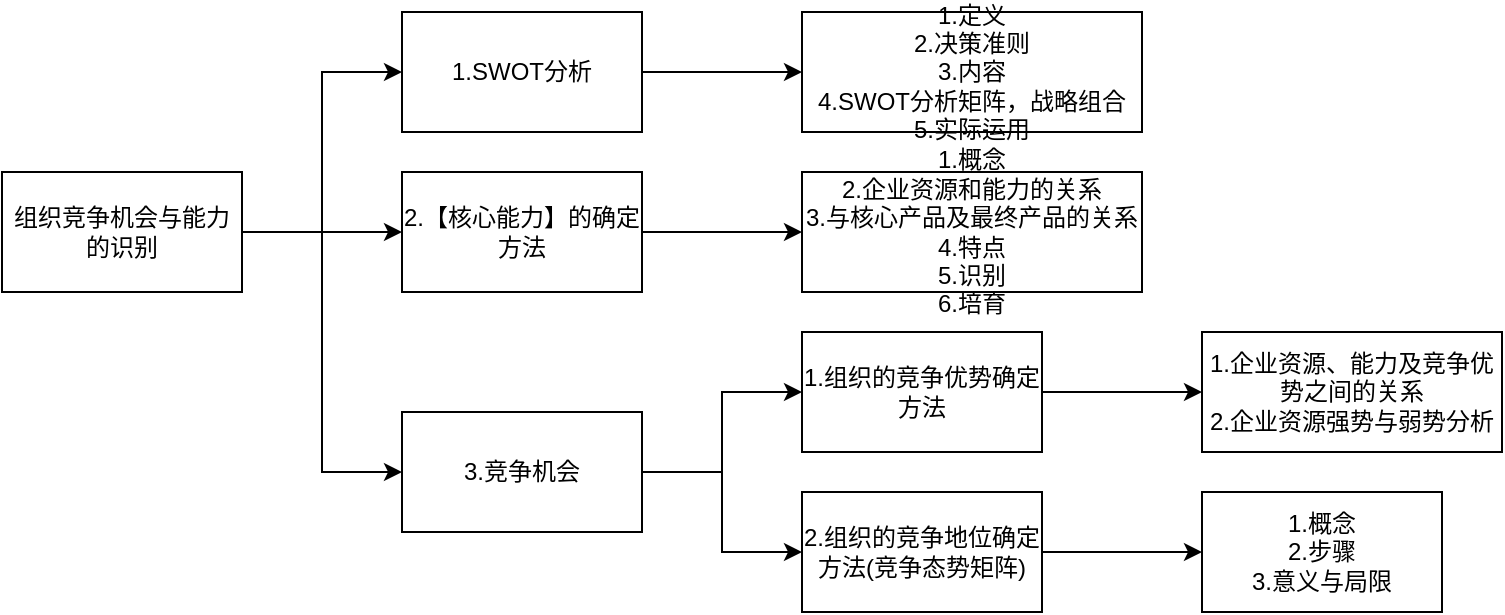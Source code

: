 <mxfile version="22.1.11" type="device">
  <diagram name="第 1 页" id="Pz8kk_Yw6yperJGW6MGE">
    <mxGraphModel dx="954" dy="589" grid="1" gridSize="10" guides="1" tooltips="1" connect="1" arrows="1" fold="1" page="1" pageScale="1" pageWidth="827" pageHeight="1169" math="0" shadow="0">
      <root>
        <mxCell id="0" />
        <mxCell id="1" parent="0" />
        <mxCell id="vRNrK5vmeYw4ECJwAKCH-1" style="edgeStyle=orthogonalEdgeStyle;rounded=0;orthogonalLoop=1;jettySize=auto;html=1;entryX=0;entryY=0.5;entryDx=0;entryDy=0;" parent="1" source="vRNrK5vmeYw4ECJwAKCH-5" target="vRNrK5vmeYw4ECJwAKCH-6" edge="1">
          <mxGeometry relative="1" as="geometry" />
        </mxCell>
        <mxCell id="vRNrK5vmeYw4ECJwAKCH-4" style="edgeStyle=orthogonalEdgeStyle;rounded=0;orthogonalLoop=1;jettySize=auto;html=1;entryX=0;entryY=0.5;entryDx=0;entryDy=0;" parent="1" source="vRNrK5vmeYw4ECJwAKCH-5" target="vRNrK5vmeYw4ECJwAKCH-7" edge="1">
          <mxGeometry relative="1" as="geometry" />
        </mxCell>
        <mxCell id="eIFBHnfa5GQ4q_n51CbS-2" style="edgeStyle=orthogonalEdgeStyle;rounded=0;orthogonalLoop=1;jettySize=auto;html=1;entryX=0;entryY=0.5;entryDx=0;entryDy=0;" parent="1" source="vRNrK5vmeYw4ECJwAKCH-5" target="eIFBHnfa5GQ4q_n51CbS-1" edge="1">
          <mxGeometry relative="1" as="geometry" />
        </mxCell>
        <mxCell id="vRNrK5vmeYw4ECJwAKCH-5" value="组织竞争机会与能力的识别" style="rounded=0;whiteSpace=wrap;html=1;" parent="1" vertex="1">
          <mxGeometry x="40" y="160" width="120" height="60" as="geometry" />
        </mxCell>
        <mxCell id="hQiqA1uH13GbYHlNosBk-2" value="" style="edgeStyle=orthogonalEdgeStyle;rounded=0;orthogonalLoop=1;jettySize=auto;html=1;" parent="1" source="vRNrK5vmeYw4ECJwAKCH-6" target="hQiqA1uH13GbYHlNosBk-1" edge="1">
          <mxGeometry relative="1" as="geometry" />
        </mxCell>
        <mxCell id="vRNrK5vmeYw4ECJwAKCH-6" value="1.SWOT分析" style="rounded=0;whiteSpace=wrap;html=1;" parent="1" vertex="1">
          <mxGeometry x="240" y="80" width="120" height="60" as="geometry" />
        </mxCell>
        <mxCell id="hQiqA1uH13GbYHlNosBk-8" value="" style="edgeStyle=orthogonalEdgeStyle;rounded=0;orthogonalLoop=1;jettySize=auto;html=1;" parent="1" source="vRNrK5vmeYw4ECJwAKCH-7" target="hQiqA1uH13GbYHlNosBk-7" edge="1">
          <mxGeometry relative="1" as="geometry" />
        </mxCell>
        <mxCell id="vRNrK5vmeYw4ECJwAKCH-7" value="2.【核心能力】的确定方法" style="rounded=0;whiteSpace=wrap;html=1;" parent="1" vertex="1">
          <mxGeometry x="240" y="160" width="120" height="60" as="geometry" />
        </mxCell>
        <mxCell id="hQiqA1uH13GbYHlNosBk-6" value="" style="edgeStyle=orthogonalEdgeStyle;rounded=0;orthogonalLoop=1;jettySize=auto;html=1;" parent="1" source="vRNrK5vmeYw4ECJwAKCH-8" target="hQiqA1uH13GbYHlNosBk-5" edge="1">
          <mxGeometry relative="1" as="geometry" />
        </mxCell>
        <mxCell id="vRNrK5vmeYw4ECJwAKCH-8" value="2.组织的竞争地位确定方法(竞争态势矩阵)" style="rounded=0;whiteSpace=wrap;html=1;" parent="1" vertex="1">
          <mxGeometry x="440" y="320" width="120" height="60" as="geometry" />
        </mxCell>
        <mxCell id="hQiqA1uH13GbYHlNosBk-4" value="" style="edgeStyle=orthogonalEdgeStyle;rounded=0;orthogonalLoop=1;jettySize=auto;html=1;" parent="1" source="vRNrK5vmeYw4ECJwAKCH-9" target="hQiqA1uH13GbYHlNosBk-3" edge="1">
          <mxGeometry relative="1" as="geometry" />
        </mxCell>
        <mxCell id="vRNrK5vmeYw4ECJwAKCH-9" value="1.组织的竞争优势确定方法" style="rounded=0;whiteSpace=wrap;html=1;" parent="1" vertex="1">
          <mxGeometry x="440" y="240" width="120" height="60" as="geometry" />
        </mxCell>
        <mxCell id="hQiqA1uH13GbYHlNosBk-1" value="&lt;div&gt;1.定义&lt;/div&gt;&lt;div&gt;2.决策准则&lt;/div&gt;&lt;div&gt;3.内容&lt;/div&gt;&lt;div&gt;4.SWOT分析矩阵，战略组合&lt;/div&gt;&lt;div&gt;5.实际运用&lt;/div&gt;" style="rounded=0;whiteSpace=wrap;html=1;" parent="1" vertex="1">
          <mxGeometry x="440" y="80" width="170" height="60" as="geometry" />
        </mxCell>
        <mxCell id="hQiqA1uH13GbYHlNosBk-3" value="&lt;div&gt;1.企业资源、能力及竞争优势之间的关系&lt;/div&gt;&lt;div&gt;2.企业资源强势与弱势分析&lt;/div&gt;" style="rounded=0;whiteSpace=wrap;html=1;" parent="1" vertex="1">
          <mxGeometry x="640" y="240" width="150" height="60" as="geometry" />
        </mxCell>
        <mxCell id="hQiqA1uH13GbYHlNosBk-5" value="&lt;div&gt;1.概念&lt;/div&gt;&lt;div&gt;2.步骤&lt;/div&gt;&lt;div&gt;3.意义与局限&lt;/div&gt;" style="rounded=0;whiteSpace=wrap;html=1;" parent="1" vertex="1">
          <mxGeometry x="640" y="320" width="120" height="60" as="geometry" />
        </mxCell>
        <mxCell id="hQiqA1uH13GbYHlNosBk-7" value="&lt;div&gt;1.概念&lt;/div&gt;&lt;div&gt;2.企业资源和能力的关系&lt;/div&gt;&lt;div&gt;3.与核心产品及最终产品的关系&lt;/div&gt;&lt;div&gt;4.特点&lt;/div&gt;&lt;div&gt;5.识别&lt;/div&gt;&lt;div&gt;6.培育&lt;/div&gt;" style="rounded=0;whiteSpace=wrap;html=1;" parent="1" vertex="1">
          <mxGeometry x="440" y="160" width="170" height="60" as="geometry" />
        </mxCell>
        <mxCell id="eIFBHnfa5GQ4q_n51CbS-3" style="edgeStyle=orthogonalEdgeStyle;rounded=0;orthogonalLoop=1;jettySize=auto;html=1;entryX=0;entryY=0.5;entryDx=0;entryDy=0;" parent="1" source="eIFBHnfa5GQ4q_n51CbS-1" target="vRNrK5vmeYw4ECJwAKCH-9" edge="1">
          <mxGeometry relative="1" as="geometry" />
        </mxCell>
        <mxCell id="eIFBHnfa5GQ4q_n51CbS-4" style="edgeStyle=orthogonalEdgeStyle;rounded=0;orthogonalLoop=1;jettySize=auto;html=1;entryX=0;entryY=0.5;entryDx=0;entryDy=0;" parent="1" source="eIFBHnfa5GQ4q_n51CbS-1" target="vRNrK5vmeYw4ECJwAKCH-8" edge="1">
          <mxGeometry relative="1" as="geometry" />
        </mxCell>
        <mxCell id="eIFBHnfa5GQ4q_n51CbS-1" value="3.竞争机会" style="rounded=0;whiteSpace=wrap;html=1;" parent="1" vertex="1">
          <mxGeometry x="240" y="280" width="120" height="60" as="geometry" />
        </mxCell>
      </root>
    </mxGraphModel>
  </diagram>
</mxfile>
